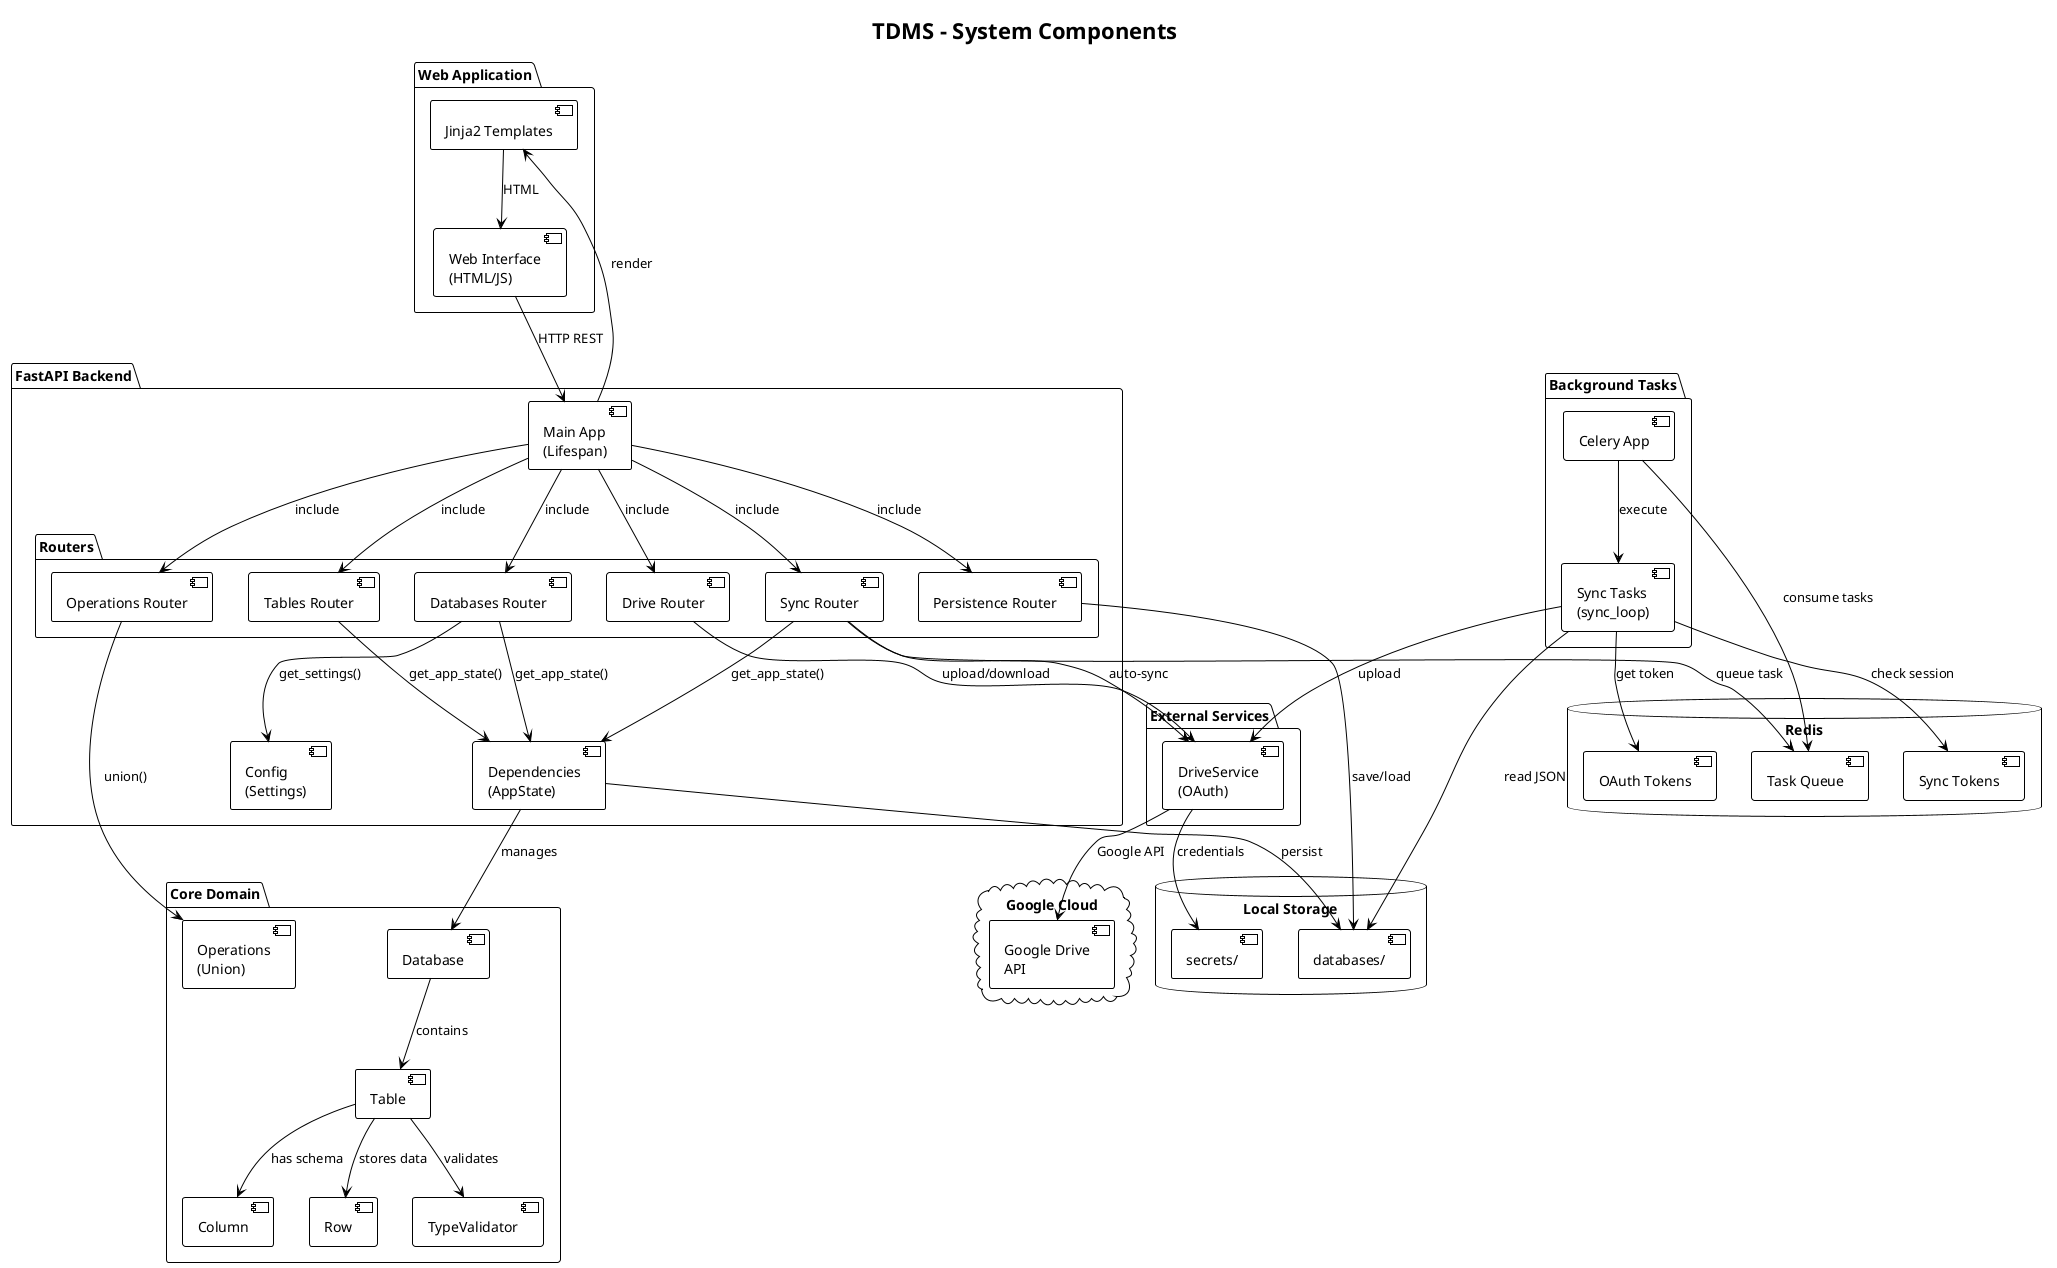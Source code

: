@startuml component
!theme plain
title TDMS - System Components

package "Web Application" {
  component [Web Interface\n(HTML/JS)] as UI
  component [Jinja2 Templates] as Templates
}

package "FastAPI Backend" {
  component [Main App\n(Lifespan)] as MainApp
  component [Config\n(Settings)] as Config
  component [Dependencies\n(AppState)] as Deps
  
  package "Routers" {
    component [Databases Router] as DbRouter
    component [Tables Router] as TableRouter
    component [Operations Router] as OpRouter
    component [Sync Router] as SyncRouter
    component [Drive Router] as DriveRouter
    component [Persistence Router] as PersistRouter
  }
}

package "Core Domain" {
  component [Database] as CoreDB
  component [Table] as CoreTable
  component [Column] as CoreCol
  component [Row] as CoreRow
  component [TypeValidator] as Validator
  component [Operations\n(Union)] as Operations
}

package "External Services" {
  component [DriveService\n(OAuth)] as DriveService
}

package "Background Tasks" {
  component [Celery App] as Celery
  component [Sync Tasks\n(sync_loop)] as SyncTasks
}

database "Redis" {
  storage [Task Queue] as Queue
  storage [Sync Tokens] as Tokens
  storage [OAuth Tokens] as OAuth
}

database "Local Storage" {
  folder [databases/] as LocalDB
  folder [secrets/] as Secrets
}

cloud "Google Cloud" {
  database [Google Drive\nAPI] as GDrive
}

' UI connections
UI --> MainApp : HTTP REST
MainApp --> Templates : render
Templates --> UI : HTML

' Router connections
MainApp --> DbRouter : include
MainApp --> TableRouter : include
MainApp --> OpRouter : include
MainApp --> SyncRouter : include
MainApp --> DriveRouter : include
MainApp --> PersistRouter : include

DbRouter --> Config : get_settings()
DbRouter --> Deps : get_app_state()
TableRouter --> Deps : get_app_state()
SyncRouter --> Deps : get_app_state()

' Core connections
Deps --> CoreDB : manages
CoreDB --> CoreTable : contains
CoreTable --> CoreCol : has schema
CoreTable --> CoreRow : stores data
CoreTable --> Validator : validates
OpRouter --> Operations : union()

' External service connections
DriveRouter --> DriveService : upload/download
SyncRouter --> DriveService : auto-sync
DriveService --> GDrive : Google API
DriveService --> Secrets : credentials

' Background task connections
SyncRouter --> Queue : queue task
Celery --> Queue : consume tasks
Celery --> SyncTasks : execute
SyncTasks --> Tokens : check session
SyncTasks --> OAuth : get token
SyncTasks --> LocalDB : read JSON
SyncTasks --> DriveService : upload

' Persistence
PersistRouter --> LocalDB : save/load
Deps --> LocalDB : persist

@enduml